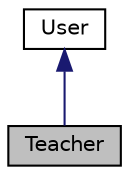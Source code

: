 digraph "Teacher"
{
  edge [fontname="Helvetica",fontsize="10",labelfontname="Helvetica",labelfontsize="10"];
  node [fontname="Helvetica",fontsize="10",shape=record];
  Node0 [label="Teacher",height=0.2,width=0.4,color="black", fillcolor="grey75", style="filled", fontcolor="black"];
  Node1 -> Node0 [dir="back",color="midnightblue",fontsize="10",style="solid",fontname="Helvetica"];
  Node1 [label="User",height=0.2,width=0.4,color="black", fillcolor="white", style="filled",URL="$class_i_e_p_1_1_structures_1_1_user.html",tooltip="Общий класс для всех пользователей "];
}
